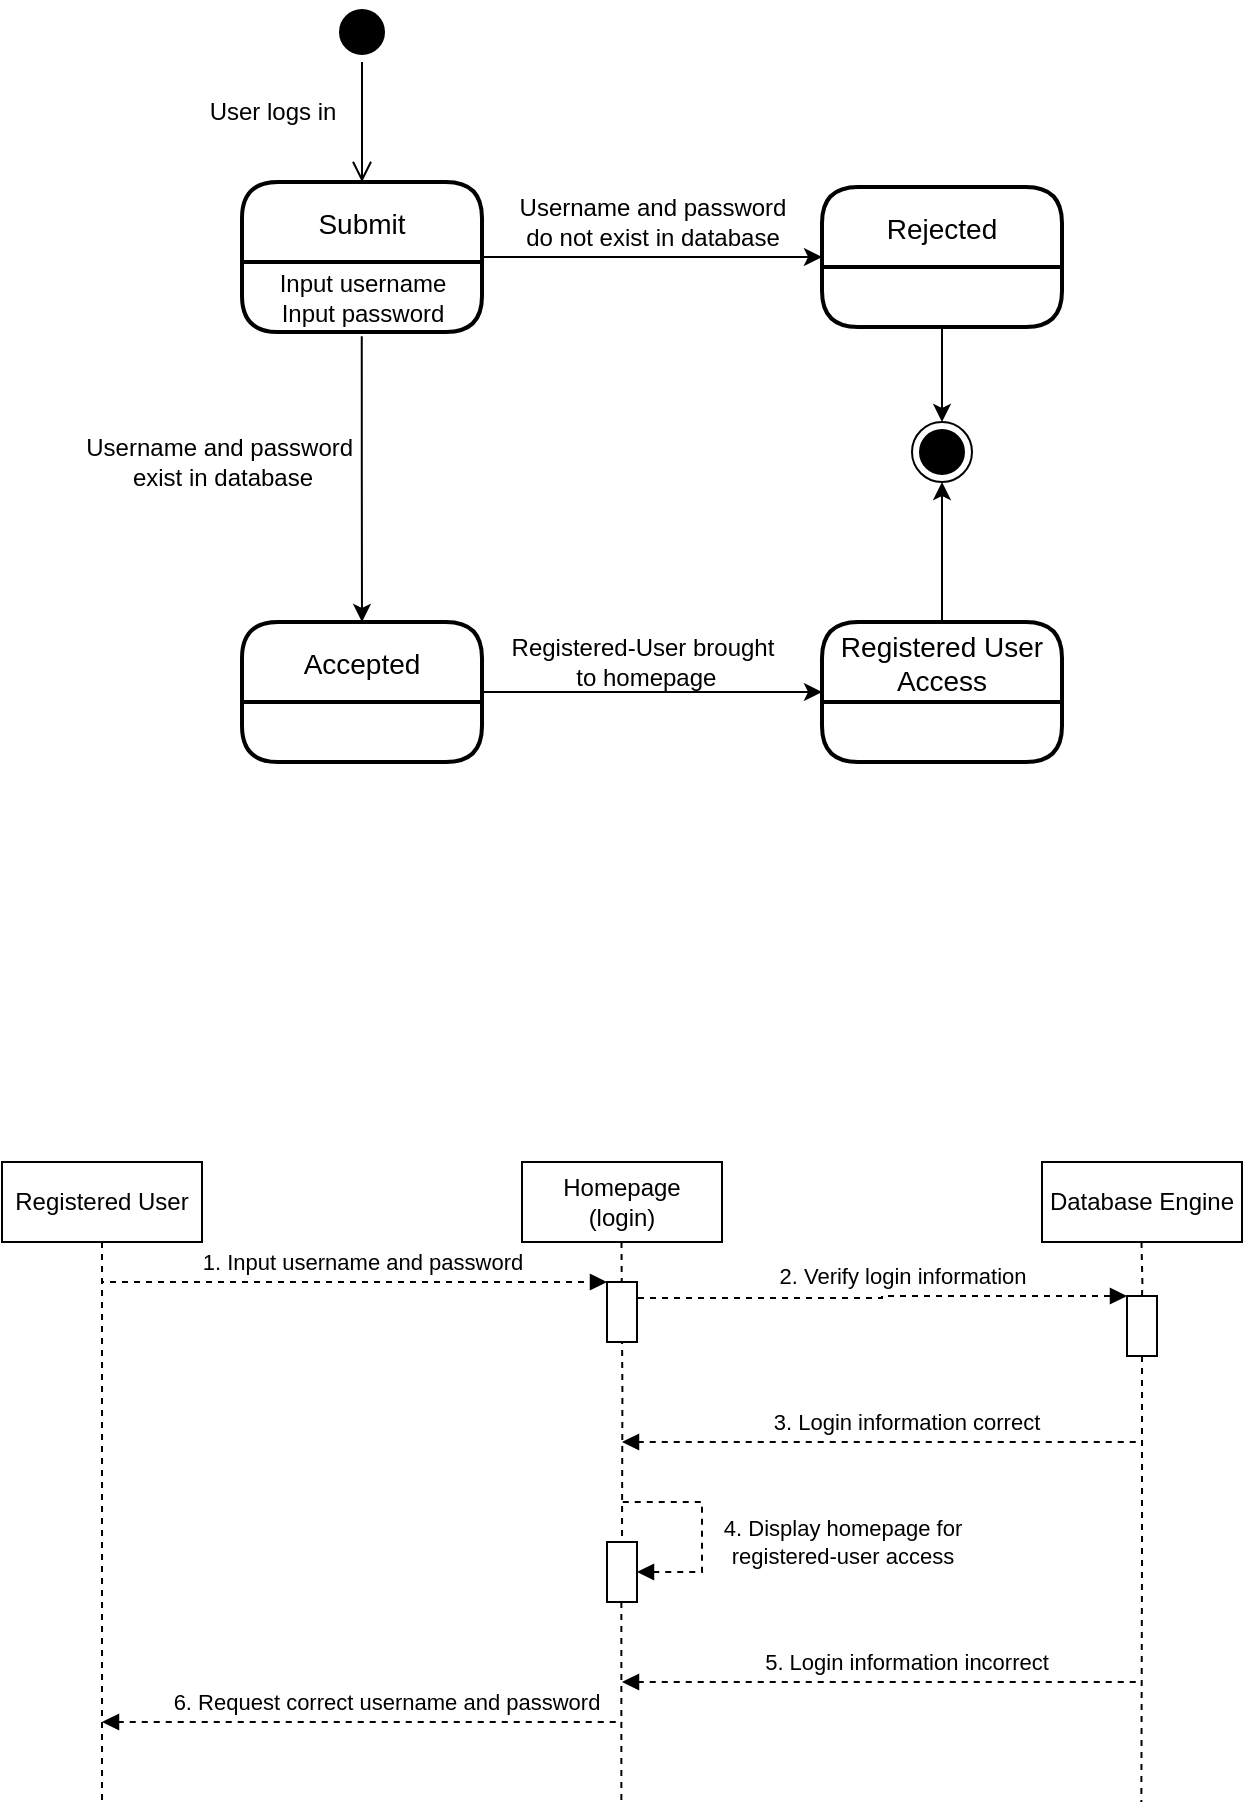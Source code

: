 <mxfile version="20.6.0" type="google"><diagram id="JjsLRkGtU7zrdfdeJXX9" name="Page-1"><mxGraphModel dx="1186" dy="683" grid="1" gridSize="10" guides="1" tooltips="1" connect="1" arrows="1" fold="1" page="1" pageScale="1" pageWidth="850" pageHeight="1100" math="0" shadow="0"><root><mxCell id="0"/><mxCell id="1" parent="0"/><mxCell id="Iy0nZ3r_C9BnvBqwd9XG-6" style="edgeStyle=orthogonalEdgeStyle;rounded=0;orthogonalLoop=1;jettySize=auto;html=1;startArrow=none;entryX=0;entryY=0.5;entryDx=0;entryDy=0;" parent="1" source="Iy0nZ3r_C9BnvBqwd9XG-16" target="Iy0nZ3r_C9BnvBqwd9XG-21" edge="1"><mxGeometry relative="1" as="geometry"><mxPoint x="275" y="250" as="sourcePoint"/><mxPoint x="480" y="265" as="targetPoint"/></mxGeometry></mxCell><mxCell id="Iy0nZ3r_C9BnvBqwd9XG-8" style="edgeStyle=orthogonalEdgeStyle;rounded=0;orthogonalLoop=1;jettySize=auto;html=1;exitX=0.499;exitY=1.061;exitDx=0;exitDy=0;exitPerimeter=0;" parent="1" source="Iy0nZ3r_C9BnvBqwd9XG-27" edge="1"><mxGeometry relative="1" as="geometry"><mxPoint x="240" y="300" as="sourcePoint"/><mxPoint x="240" y="450" as="targetPoint"/></mxGeometry></mxCell><mxCell id="Iy0nZ3r_C9BnvBqwd9XG-2" value="" style="ellipse;html=1;shape=startState;fillColor=#000000;strokeColor=#000000;" parent="1" vertex="1"><mxGeometry x="225" y="140" width="30" height="30" as="geometry"/></mxCell><mxCell id="Iy0nZ3r_C9BnvBqwd9XG-3" value="" style="edgeStyle=orthogonalEdgeStyle;html=1;verticalAlign=bottom;endArrow=open;endSize=8;strokeColor=#000000;rounded=0;" parent="1" source="Iy0nZ3r_C9BnvBqwd9XG-2" edge="1"><mxGeometry relative="1" as="geometry"><mxPoint x="240" y="230" as="targetPoint"/></mxGeometry></mxCell><mxCell id="Iy0nZ3r_C9BnvBqwd9XG-4" value="User logs in" style="text;html=1;align=center;verticalAlign=middle;resizable=0;points=[];autosize=1;strokeColor=none;fillColor=none;" parent="1" vertex="1"><mxGeometry x="150" y="180" width="90" height="30" as="geometry"/></mxCell><mxCell id="Iy0nZ3r_C9BnvBqwd9XG-13" style="edgeStyle=orthogonalEdgeStyle;rounded=0;orthogonalLoop=1;jettySize=auto;html=1;entryX=0.5;entryY=0;entryDx=0;entryDy=0;exitX=0.5;exitY=1;exitDx=0;exitDy=0;" parent="1" source="Iy0nZ3r_C9BnvBqwd9XG-21" target="Iy0nZ3r_C9BnvBqwd9XG-12" edge="1"><mxGeometry relative="1" as="geometry"><mxPoint x="515" y="300" as="sourcePoint"/></mxGeometry></mxCell><mxCell id="Iy0nZ3r_C9BnvBqwd9XG-9" value="Username and password&amp;nbsp;&lt;br&gt;exist in database" style="text;html=1;align=center;verticalAlign=middle;resizable=0;points=[];autosize=1;strokeColor=none;fillColor=none;" parent="1" vertex="1"><mxGeometry x="90" y="350" width="160" height="40" as="geometry"/></mxCell><mxCell id="Iy0nZ3r_C9BnvBqwd9XG-11" value="Username and password&lt;br&gt;do not exist in database" style="text;html=1;align=center;verticalAlign=middle;resizable=0;points=[];autosize=1;strokeColor=none;fillColor=none;" parent="1" vertex="1"><mxGeometry x="305" y="230" width="160" height="40" as="geometry"/></mxCell><mxCell id="Iy0nZ3r_C9BnvBqwd9XG-12" value="" style="ellipse;html=1;shape=endState;fillColor=#000000;strokeColor=#000000;" parent="1" vertex="1"><mxGeometry x="515" y="350" width="30" height="30" as="geometry"/></mxCell><mxCell id="Iy0nZ3r_C9BnvBqwd9XG-16" value="Submit" style="swimlane;childLayout=stackLayout;horizontal=1;startSize=40;horizontalStack=0;rounded=1;fontSize=14;fontStyle=0;strokeWidth=2;resizeParent=0;resizeLast=1;shadow=0;dashed=0;align=center;" parent="1" vertex="1"><mxGeometry x="180" y="230" width="120" height="75" as="geometry"><mxRectangle x="180" y="230" width="80" height="30" as="alternateBounds"/></mxGeometry></mxCell><mxCell id="Iy0nZ3r_C9BnvBqwd9XG-27" value="Input username&lt;br&gt;Input password" style="text;html=1;align=center;verticalAlign=middle;resizable=0;points=[];autosize=1;strokeColor=none;fillColor=none;" parent="Iy0nZ3r_C9BnvBqwd9XG-16" vertex="1"><mxGeometry y="40" width="120" height="35" as="geometry"/></mxCell><mxCell id="Iy0nZ3r_C9BnvBqwd9XG-21" value="Rejected" style="swimlane;childLayout=stackLayout;horizontal=1;startSize=40;horizontalStack=0;rounded=1;fontSize=14;fontStyle=0;strokeWidth=2;resizeParent=0;resizeLast=1;shadow=0;dashed=0;align=center;" parent="1" vertex="1"><mxGeometry x="470" y="232.5" width="120" height="70" as="geometry"><mxRectangle x="350" y="470" width="80" height="30" as="alternateBounds"/></mxGeometry></mxCell><mxCell id="Iy0nZ3r_C9BnvBqwd9XG-28" style="edgeStyle=orthogonalEdgeStyle;rounded=0;orthogonalLoop=1;jettySize=auto;html=1;entryX=0.5;entryY=1;entryDx=0;entryDy=0;" parent="1" source="Iy0nZ3r_C9BnvBqwd9XG-22" target="Iy0nZ3r_C9BnvBqwd9XG-12" edge="1"><mxGeometry relative="1" as="geometry"/></mxCell><mxCell id="Iy0nZ3r_C9BnvBqwd9XG-22" value="Registered User&#10;Access" style="swimlane;childLayout=stackLayout;horizontal=1;startSize=40;horizontalStack=0;rounded=1;fontSize=14;fontStyle=0;strokeWidth=2;resizeParent=0;resizeLast=1;shadow=0;dashed=0;align=center;" parent="1" vertex="1"><mxGeometry x="470" y="450" width="120" height="70" as="geometry"><mxRectangle x="350" y="470" width="80" height="30" as="alternateBounds"/></mxGeometry></mxCell><mxCell id="Iy0nZ3r_C9BnvBqwd9XG-24" style="edgeStyle=orthogonalEdgeStyle;rounded=0;orthogonalLoop=1;jettySize=auto;html=1;entryX=0;entryY=0.5;entryDx=0;entryDy=0;" parent="1" source="Iy0nZ3r_C9BnvBqwd9XG-23" target="Iy0nZ3r_C9BnvBqwd9XG-22" edge="1"><mxGeometry relative="1" as="geometry"/></mxCell><mxCell id="Iy0nZ3r_C9BnvBqwd9XG-23" value="Accepted" style="swimlane;childLayout=stackLayout;horizontal=1;startSize=40;horizontalStack=0;rounded=1;fontSize=14;fontStyle=0;strokeWidth=2;resizeParent=0;resizeLast=1;shadow=0;dashed=0;align=center;" parent="1" vertex="1"><mxGeometry x="180" y="450" width="120" height="70" as="geometry"><mxRectangle x="350" y="470" width="80" height="30" as="alternateBounds"/></mxGeometry></mxCell><mxCell id="Iy0nZ3r_C9BnvBqwd9XG-25" value="Registered-User brought&lt;br&gt;&amp;nbsp;to homepage" style="text;html=1;align=center;verticalAlign=middle;resizable=0;points=[];autosize=1;strokeColor=none;fillColor=none;" parent="1" vertex="1"><mxGeometry x="305" y="450" width="150" height="40" as="geometry"/></mxCell><mxCell id="Iy0nZ3r_C9BnvBqwd9XG-29" value="Homepage&lt;br&gt;(login)" style="whiteSpace=wrap;html=1;align=center;strokeColor=#000000;" parent="1" vertex="1"><mxGeometry x="320" y="720" width="100" height="40" as="geometry"/></mxCell><mxCell id="Iy0nZ3r_C9BnvBqwd9XG-30" value="Database Engine" style="whiteSpace=wrap;html=1;align=center;strokeColor=#000000;" parent="1" vertex="1"><mxGeometry x="580" y="720" width="100" height="40" as="geometry"/></mxCell><mxCell id="Iy0nZ3r_C9BnvBqwd9XG-33" style="edgeStyle=orthogonalEdgeStyle;rounded=0;orthogonalLoop=1;jettySize=auto;html=1;strokeColor=default;startArrow=none;startFill=0;endArrow=none;endFill=0;dashed=1;" parent="1" source="Iy0nZ3r_C9BnvBqwd9XG-31" edge="1"><mxGeometry relative="1" as="geometry"><mxPoint x="110" y="1040" as="targetPoint"/><Array as="points"><mxPoint x="110" y="920"/><mxPoint x="110" y="920"/></Array></mxGeometry></mxCell><mxCell id="Iy0nZ3r_C9BnvBqwd9XG-39" style="edgeStyle=orthogonalEdgeStyle;rounded=0;orthogonalLoop=1;jettySize=auto;html=1;dashed=1;strokeColor=default;startArrow=none;startFill=0;endArrow=block;endFill=1;" parent="1" source="Iy0nZ3r_C9BnvBqwd9XG-31" target="Iy0nZ3r_C9BnvBqwd9XG-40" edge="1"><mxGeometry relative="1" as="geometry"><mxPoint x="370" y="780" as="targetPoint"/><Array as="points"><mxPoint x="110" y="780"/><mxPoint x="370" y="780"/></Array></mxGeometry></mxCell><mxCell id="Iy0nZ3r_C9BnvBqwd9XG-41" value="1. Input username and password" style="edgeLabel;html=1;align=center;verticalAlign=middle;resizable=0;points=[];" parent="Iy0nZ3r_C9BnvBqwd9XG-39" vertex="1" connectable="0"><mxGeometry x="0.275" y="2" relative="1" as="geometry"><mxPoint x="-24" y="-8" as="offset"/></mxGeometry></mxCell><mxCell id="Iy0nZ3r_C9BnvBqwd9XG-31" value="Registered User" style="whiteSpace=wrap;html=1;align=center;strokeColor=#000000;" parent="1" vertex="1"><mxGeometry x="60" y="720" width="100" height="40" as="geometry"/></mxCell><mxCell id="Iy0nZ3r_C9BnvBqwd9XG-34" style="edgeStyle=orthogonalEdgeStyle;rounded=0;orthogonalLoop=1;jettySize=auto;html=1;strokeColor=default;startArrow=none;startFill=0;endArrow=none;endFill=0;dashed=1;" parent="1" source="Iy0nZ3r_C9BnvBqwd9XG-55" edge="1"><mxGeometry relative="1" as="geometry"><mxPoint x="369.747" y="760" as="sourcePoint"/><mxPoint x="369.68" y="1040" as="targetPoint"/><Array as="points"><mxPoint x="369.68" y="920"/><mxPoint x="369.68" y="920"/></Array></mxGeometry></mxCell><mxCell id="Iy0nZ3r_C9BnvBqwd9XG-35" style="edgeStyle=orthogonalEdgeStyle;rounded=0;orthogonalLoop=1;jettySize=auto;html=1;strokeColor=default;startArrow=none;startFill=0;endArrow=none;endFill=0;dashed=1;" parent="1" source="Iy0nZ3r_C9BnvBqwd9XG-45" edge="1"><mxGeometry relative="1" as="geometry"><mxPoint x="629.747" y="760" as="sourcePoint"/><mxPoint x="629.68" y="1040" as="targetPoint"/><Array as="points"><mxPoint x="629.68" y="920"/><mxPoint x="629.68" y="920"/></Array></mxGeometry></mxCell><mxCell id="Iy0nZ3r_C9BnvBqwd9XG-45" value="" style="rounded=0;whiteSpace=wrap;html=1;strokeColor=#000000;" parent="1" vertex="1"><mxGeometry x="622.5" y="787" width="15" height="30" as="geometry"/></mxCell><mxCell id="Iy0nZ3r_C9BnvBqwd9XG-46" value="" style="edgeStyle=orthogonalEdgeStyle;rounded=0;orthogonalLoop=1;jettySize=auto;html=1;strokeColor=default;startArrow=none;startFill=0;endArrow=none;endFill=0;dashed=1;" parent="1" target="Iy0nZ3r_C9BnvBqwd9XG-45" edge="1"><mxGeometry relative="1" as="geometry"><mxPoint x="629.747" y="760" as="sourcePoint"/><mxPoint x="629.68" y="1040" as="targetPoint"/><Array as="points"/></mxGeometry></mxCell><mxCell id="Iy0nZ3r_C9BnvBqwd9XG-47" style="edgeStyle=orthogonalEdgeStyle;rounded=0;orthogonalLoop=1;jettySize=auto;html=1;dashed=1;strokeColor=default;startArrow=none;startFill=0;endArrow=block;endFill=1;entryX=0;entryY=0;entryDx=0;entryDy=0;" parent="1" target="Iy0nZ3r_C9BnvBqwd9XG-45" edge="1"><mxGeometry relative="1" as="geometry"><mxPoint x="378" y="788" as="sourcePoint"/><mxPoint x="620" y="790" as="targetPoint"/><Array as="points"><mxPoint x="500" y="788"/></Array></mxGeometry></mxCell><mxCell id="Iy0nZ3r_C9BnvBqwd9XG-48" value="2. Verify login information" style="edgeLabel;html=1;align=center;verticalAlign=middle;resizable=0;points=[];" parent="Iy0nZ3r_C9BnvBqwd9XG-47" vertex="1" connectable="0"><mxGeometry x="0.275" y="2" relative="1" as="geometry"><mxPoint x="-24" y="-8" as="offset"/></mxGeometry></mxCell><mxCell id="Iy0nZ3r_C9BnvBqwd9XG-49" style="edgeStyle=orthogonalEdgeStyle;rounded=0;orthogonalLoop=1;jettySize=auto;html=1;dashed=1;strokeColor=default;startArrow=block;startFill=1;endArrow=none;endFill=0;" parent="1" edge="1"><mxGeometry relative="1" as="geometry"><mxPoint x="370" y="860" as="sourcePoint"/><mxPoint x="630" y="860" as="targetPoint"/><Array as="points"><mxPoint x="378" y="860.5"/><mxPoint x="500" y="860.5"/></Array></mxGeometry></mxCell><mxCell id="Iy0nZ3r_C9BnvBqwd9XG-50" value="3. Login information correct" style="edgeLabel;html=1;align=center;verticalAlign=middle;resizable=0;points=[];" parent="Iy0nZ3r_C9BnvBqwd9XG-49" vertex="1" connectable="0"><mxGeometry x="0.275" y="2" relative="1" as="geometry"><mxPoint x="-24" y="-8" as="offset"/></mxGeometry></mxCell><mxCell id="Iy0nZ3r_C9BnvBqwd9XG-51" style="edgeStyle=orthogonalEdgeStyle;rounded=0;orthogonalLoop=1;jettySize=auto;html=1;dashed=1;strokeColor=default;startArrow=block;startFill=1;endArrow=none;endFill=0;" parent="1" edge="1"><mxGeometry relative="1" as="geometry"><mxPoint x="370" y="980" as="sourcePoint"/><mxPoint x="630" y="980" as="targetPoint"/><Array as="points"><mxPoint x="378" y="980.5"/><mxPoint x="500" y="980.5"/></Array></mxGeometry></mxCell><mxCell id="Iy0nZ3r_C9BnvBqwd9XG-52" value="5. Login information incorrect" style="edgeLabel;html=1;align=center;verticalAlign=middle;resizable=0;points=[];" parent="Iy0nZ3r_C9BnvBqwd9XG-51" vertex="1" connectable="0"><mxGeometry x="0.275" y="2" relative="1" as="geometry"><mxPoint x="-24" y="-8" as="offset"/></mxGeometry></mxCell><mxCell id="Iy0nZ3r_C9BnvBqwd9XG-58" style="edgeStyle=orthogonalEdgeStyle;rounded=0;orthogonalLoop=1;jettySize=auto;html=1;dashed=1;strokeColor=default;startArrow=block;startFill=1;endArrow=none;endFill=0;" parent="1" source="Iy0nZ3r_C9BnvBqwd9XG-55" edge="1"><mxGeometry relative="1" as="geometry"><mxPoint x="370" y="890" as="targetPoint"/><Array as="points"><mxPoint x="410" y="925"/><mxPoint x="410" y="890"/><mxPoint x="391" y="890"/></Array></mxGeometry></mxCell><mxCell id="Iy0nZ3r_C9BnvBqwd9XG-55" value="" style="rounded=0;whiteSpace=wrap;html=1;strokeColor=#000000;" parent="1" vertex="1"><mxGeometry x="362.5" y="910" width="15" height="30" as="geometry"/></mxCell><mxCell id="Iy0nZ3r_C9BnvBqwd9XG-56" value="" style="edgeStyle=orthogonalEdgeStyle;rounded=0;orthogonalLoop=1;jettySize=auto;html=1;strokeColor=default;startArrow=none;startFill=0;endArrow=none;endFill=0;dashed=1;" parent="1" target="Iy0nZ3r_C9BnvBqwd9XG-55" edge="1"><mxGeometry relative="1" as="geometry"><mxPoint x="369.747" y="760" as="sourcePoint"/><mxPoint x="369.68" y="1040" as="targetPoint"/><Array as="points"/></mxGeometry></mxCell><mxCell id="Iy0nZ3r_C9BnvBqwd9XG-40" value="" style="rounded=0;whiteSpace=wrap;html=1;strokeColor=#000000;" parent="1" vertex="1"><mxGeometry x="362.5" y="780" width="15" height="30" as="geometry"/></mxCell><mxCell id="Iy0nZ3r_C9BnvBqwd9XG-59" value="4. Display homepage for&lt;br&gt;registered-user access" style="edgeLabel;html=1;align=center;verticalAlign=middle;resizable=0;points=[];" parent="1" vertex="1" connectable="0"><mxGeometry x="480.005" y="910" as="geometry"/></mxCell><mxCell id="Iy0nZ3r_C9BnvBqwd9XG-60" style="edgeStyle=orthogonalEdgeStyle;rounded=0;orthogonalLoop=1;jettySize=auto;html=1;dashed=1;strokeColor=default;startArrow=block;startFill=1;endArrow=none;endFill=0;" parent="1" edge="1"><mxGeometry relative="1" as="geometry"><mxPoint x="110" y="1000" as="sourcePoint"/><mxPoint x="370" y="1000" as="targetPoint"/><Array as="points"><mxPoint x="118" y="1000.5"/><mxPoint x="240" y="1000.5"/></Array></mxGeometry></mxCell><mxCell id="Iy0nZ3r_C9BnvBqwd9XG-61" value="6. Request correct username and password" style="edgeLabel;html=1;align=center;verticalAlign=middle;resizable=0;points=[];" parent="Iy0nZ3r_C9BnvBqwd9XG-60" vertex="1" connectable="0"><mxGeometry x="0.275" y="2" relative="1" as="geometry"><mxPoint x="-24" y="-8" as="offset"/></mxGeometry></mxCell></root></mxGraphModel></diagram></mxfile>